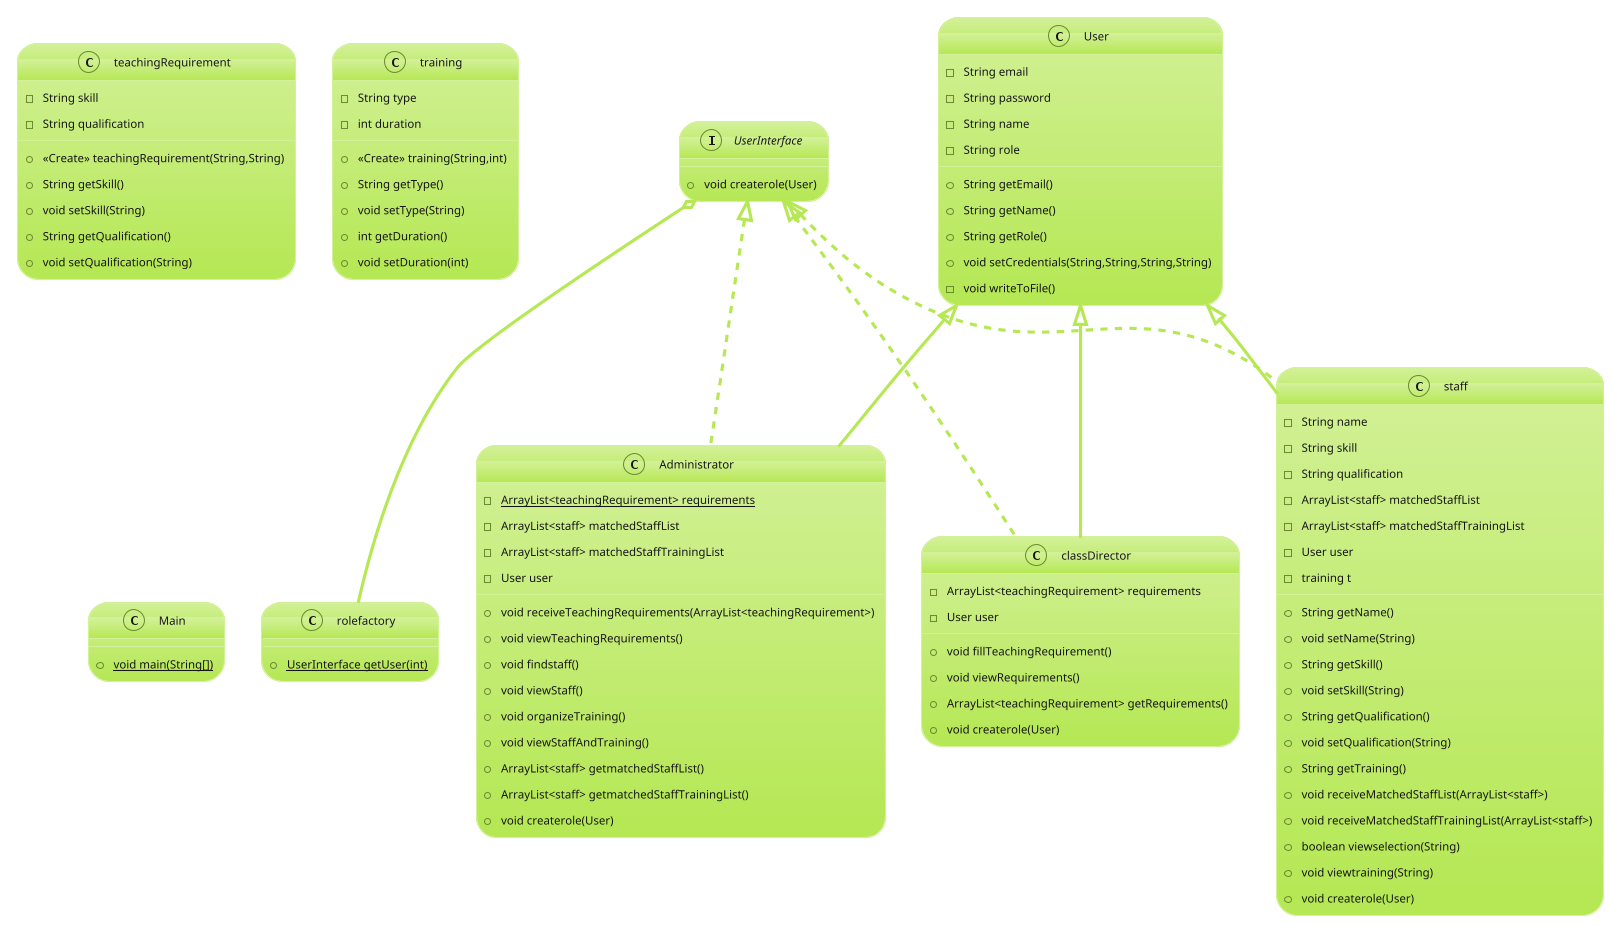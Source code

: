 @startuml
!theme hacker
class Administrator {
- {static} ArrayList<teachingRequirement> requirements
- ArrayList<staff> matchedStaffList
- ArrayList<staff> matchedStaffTrainingList
- User user
+ void receiveTeachingRequirements(ArrayList<teachingRequirement>)
+ void viewTeachingRequirements()
+ void findstaff()
+ void viewStaff()
+ void organizeTraining()
+ void viewStaffAndTraining()
+ ArrayList<staff> getmatchedStaffList()
+ ArrayList<staff> getmatchedStaffTrainingList()
+ void createrole(User)
}

UserInterface o-- rolefactory
UserInterface <|.. Administrator
User <|-- Administrator

class classDirector {
- ArrayList<teachingRequirement> requirements
- User user
+ void fillTeachingRequirement()
+ void viewRequirements()
+ ArrayList<teachingRequirement> getRequirements()
+ void createrole(User)
}


UserInterface <|.. classDirector
User <|-- classDirector

class staff {
- String name
- String skill
- String qualification
- ArrayList<staff> matchedStaffList
- ArrayList<staff> matchedStaffTrainingList
- User user
- training t
+ String getName()
+ void setName(String)
+ String getSkill()
+ void setSkill(String)
+ String getQualification()
+ void setQualification(String)
+ String getTraining()
+ void receiveMatchedStaffList(ArrayList<staff>)
+ void receiveMatchedStaffTrainingList(ArrayList<staff>)
+ boolean viewselection(String)
+ void viewtraining(String)
+ void createrole(User)
}


UserInterface <|.. staff
User <|-- staff

class teachingRequirement {
- String skill
- String qualification
+ <<Create>> teachingRequirement(String,String)
+ String getSkill()
+ void setSkill(String)
+ String getQualification()
+ void setQualification(String)
}

class training {
- String type
- int duration
+ <<Create>> training(String,int)
+ String getType()
+ void setType(String)
+ int getDuration()
+ void setDuration(int)
}

class User {
- String email
- String password
- String name
- String role
+ String getEmail()
+ String getName()
+ String getRole()
+ void setCredentials(String,String,String,String)
- void writeToFile()
}

interface UserInterface {
+ void createrole(User)
}

class rolefactory {
+ {static} UserInterface getUser(int)
}

class Main {
+ {static} void main(String[])
}

@enduml